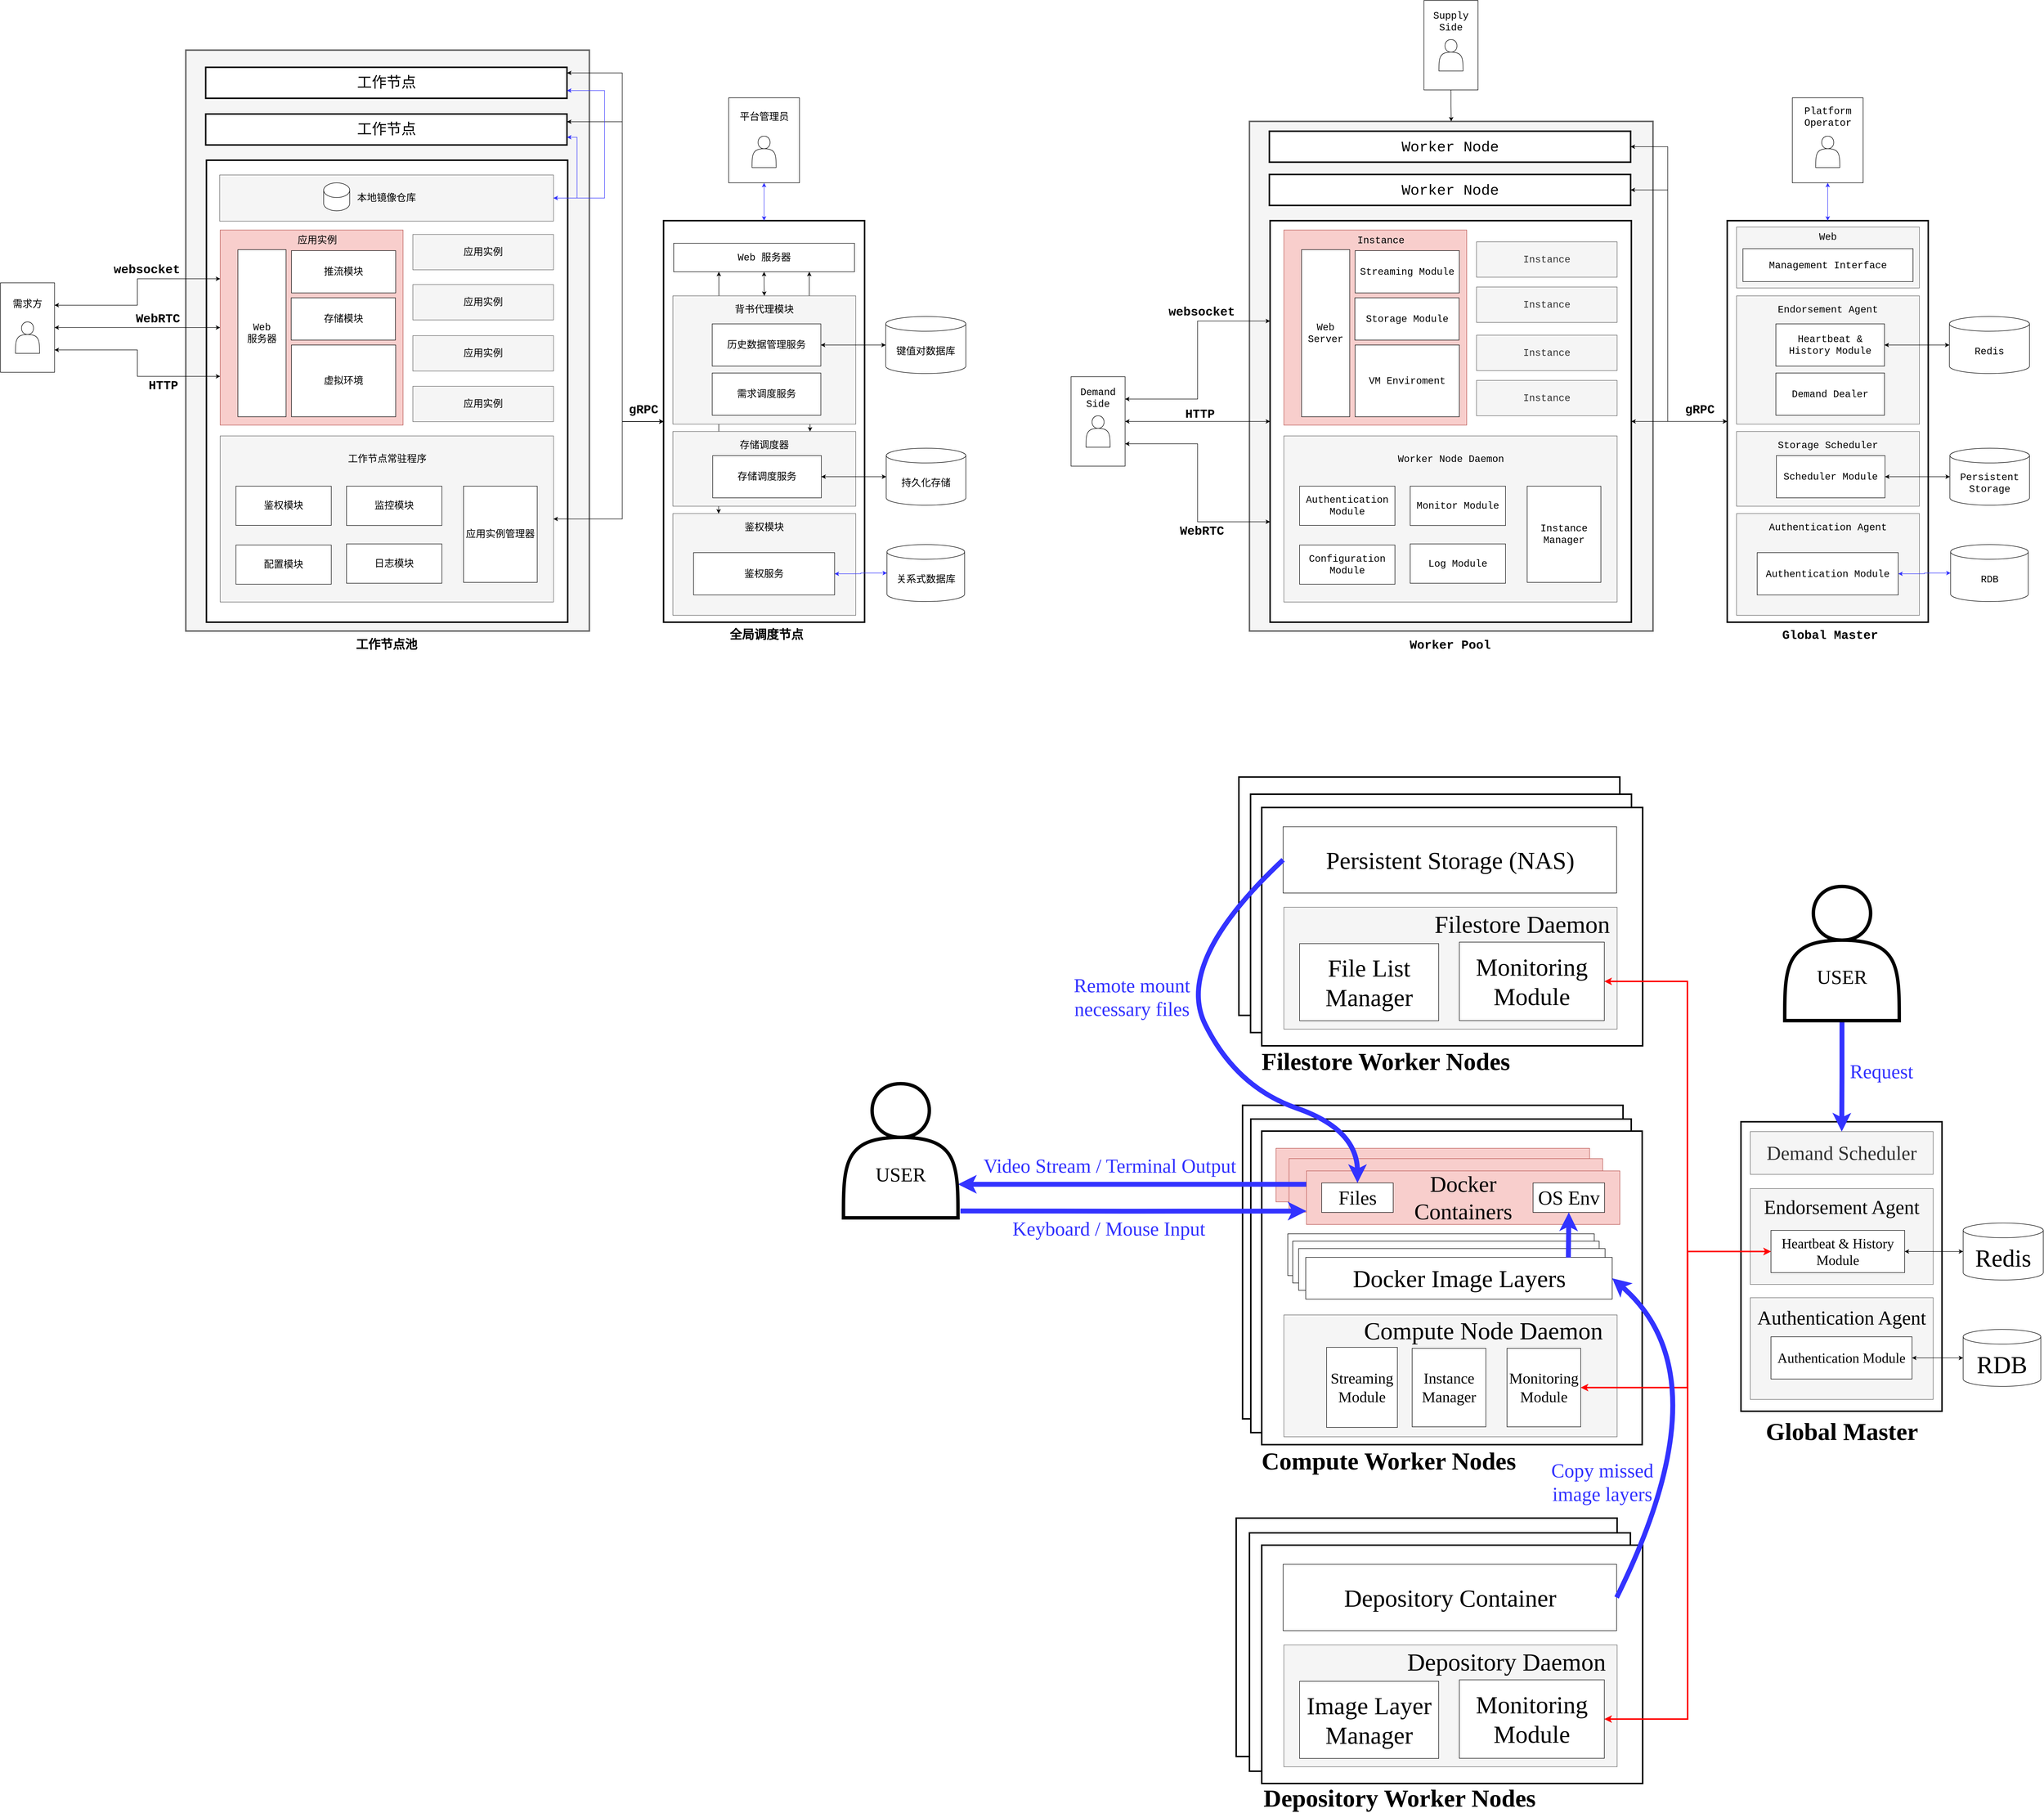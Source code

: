 <mxfile version="15.8.7" type="device"><diagram id="STa_1OBVkK1iO4QKjTPb" name="第 1 页"><mxGraphModel dx="6872" dy="3512" grid="0" gridSize="10" guides="1" tooltips="1" connect="1" arrows="1" fold="1" page="0" pageScale="1" pageWidth="827" pageHeight="1169" math="0" shadow="0"><root><mxCell id="0"/><mxCell id="1" parent="0"/><mxCell id="xHjXuZDOHzoPeY9r_pMY-55" value="" style="rounded=0;whiteSpace=wrap;html=1;strokeWidth=3;" vertex="1" parent="1"><mxGeometry x="-226" y="2600" width="775" height="485" as="geometry"/></mxCell><mxCell id="xHjXuZDOHzoPeY9r_pMY-54" value="" style="rounded=0;whiteSpace=wrap;html=1;strokeWidth=3;" vertex="1" parent="1"><mxGeometry x="-199" y="2630" width="775" height="485" as="geometry"/></mxCell><mxCell id="xHjXuZDOHzoPeY9r_pMY-53" value="" style="rounded=0;whiteSpace=wrap;html=1;strokeWidth=3;" vertex="1" parent="1"><mxGeometry x="-220.5" y="1092" width="775" height="485" as="geometry"/></mxCell><mxCell id="xHjXuZDOHzoPeY9r_pMY-52" value="" style="rounded=0;whiteSpace=wrap;html=1;strokeWidth=3;" vertex="1" parent="1"><mxGeometry x="-196.75" y="1127" width="775" height="485" as="geometry"/></mxCell><mxCell id="xHjXuZDOHzoPeY9r_pMY-51" value="" style="rounded=0;whiteSpace=wrap;html=1;strokeWidth=3;" vertex="1" parent="1"><mxGeometry x="-213" y="1760" width="774" height="638" as="geometry"/></mxCell><mxCell id="xHjXuZDOHzoPeY9r_pMY-50" value="" style="rounded=0;whiteSpace=wrap;html=1;strokeWidth=3;" vertex="1" parent="1"><mxGeometry x="-196.25" y="1788" width="774" height="638" as="geometry"/></mxCell><mxCell id="xHjXuZDOHzoPeY9r_pMY-14" value="" style="rounded=0;whiteSpace=wrap;html=1;strokeWidth=3;" vertex="1" parent="1"><mxGeometry x="801" y="1793.5" width="409" height="589" as="geometry"/></mxCell><mxCell id="C3e8_S7knajv_idziumj-4" value="" style="rounded=0;whiteSpace=wrap;html=1;strokeWidth=3;" parent="1" vertex="1"><mxGeometry x="-1391" y="-40" width="409" height="817" as="geometry"/></mxCell><mxCell id="C3e8_S7knajv_idziumj-66" style="edgeStyle=orthogonalEdgeStyle;rounded=0;orthogonalLoop=1;jettySize=auto;html=1;entryX=0.25;entryY=0;entryDx=0;entryDy=0;startArrow=classic;startFill=1;exitX=0.25;exitY=1;exitDx=0;exitDy=0;" parent="1" source="C3e8_S7knajv_idziumj-62" target="C3e8_S7knajv_idziumj-30" edge="1"><mxGeometry relative="1" as="geometry"/></mxCell><mxCell id="C3e8_S7knajv_idziumj-65" style="edgeStyle=orthogonalEdgeStyle;rounded=0;orthogonalLoop=1;jettySize=auto;html=1;entryX=0.75;entryY=0;entryDx=0;entryDy=0;startArrow=classic;startFill=1;exitX=0.75;exitY=1;exitDx=0;exitDy=0;" parent="1" source="C3e8_S7knajv_idziumj-62" target="C3e8_S7knajv_idziumj-22" edge="1"><mxGeometry relative="1" as="geometry"/></mxCell><mxCell id="cxx79adE3NgKQ_IM0aCG-1" value="" style="rounded=0;whiteSpace=wrap;html=1;strokeWidth=3;fillColor=#f5f5f5;fontColor=#333333;strokeColor=#666666;" parent="1" vertex="1"><mxGeometry x="-199" y="-242" width="821" height="1037" as="geometry"/></mxCell><mxCell id="VBAy45ec0tD8rP8XfjGV-51" value="" style="rounded=0;whiteSpace=wrap;html=1;strokeWidth=3;" parent="1" vertex="1"><mxGeometry x="-157" y="-40" width="735" height="817" as="geometry"/></mxCell><mxCell id="zJKoH3lAf2TidxU_8H7B-3" value="" style="rounded=0;whiteSpace=wrap;html=1;fillColor=#f5f5f5;fontColor=#333333;strokeColor=#666666;" parent="1" vertex="1"><mxGeometry x="-129" y="398" width="678" height="338" as="geometry"/></mxCell><mxCell id="VBAy45ec0tD8rP8XfjGV-52" value="" style="rounded=0;whiteSpace=wrap;html=1;strokeWidth=3;" parent="1" vertex="1"><mxGeometry x="773" y="-40" width="409" height="817" as="geometry"/></mxCell><mxCell id="VBAy45ec0tD8rP8XfjGV-62" style="edgeStyle=orthogonalEdgeStyle;rounded=0;orthogonalLoop=1;jettySize=auto;html=1;fontFamily=Courier New;fontSize=20;startArrow=classic;startFill=1;strokeColor=#000000;" parent="1" source="VBAy45ec0tD8rP8XfjGV-51" target="VBAy45ec0tD8rP8XfjGV-52" edge="1"><mxGeometry relative="1" as="geometry"/></mxCell><mxCell id="VBAy45ec0tD8rP8XfjGV-27" value="" style="rounded=0;whiteSpace=wrap;html=1;fillColor=#f5f5f5;fontColor=#333333;strokeColor=#666666;" parent="1" vertex="1"><mxGeometry x="792" y="113" width="372" height="261" as="geometry"/></mxCell><mxCell id="VBAy45ec0tD8rP8XfjGV-2" value="" style="rounded=0;whiteSpace=wrap;html=1;fillColor=#f8cecc;strokeColor=#b85450;" parent="1" vertex="1"><mxGeometry x="-129" y="-21" width="372" height="397" as="geometry"/></mxCell><mxCell id="VBAy45ec0tD8rP8XfjGV-1" value="&lt;font face=&quot;Courier New&quot; style=&quot;font-size: 20px&quot;&gt;Web Server&lt;/font&gt;" style="rounded=0;whiteSpace=wrap;html=1;" parent="1" vertex="1"><mxGeometry x="-93" y="19" width="98" height="340" as="geometry"/></mxCell><mxCell id="VBAy45ec0tD8rP8XfjGV-3" value="Authentication Module" style="rounded=0;whiteSpace=wrap;html=1;fontSize=20;fontFamily=Courier New;" parent="1" vertex="1"><mxGeometry x="-97" y="500.25" width="194" height="79.75" as="geometry"/></mxCell><mxCell id="VBAy45ec0tD8rP8XfjGV-4" value="Instance" style="text;html=1;strokeColor=none;fillColor=none;align=center;verticalAlign=middle;whiteSpace=wrap;rounded=0;fontFamily=Courier New;fontSize=20;" parent="1" vertex="1"><mxGeometry x="15.5" y="-15" width="105" height="30" as="geometry"/></mxCell><mxCell id="VBAy45ec0tD8rP8XfjGV-8" value="Streaming Module" style="rounded=0;whiteSpace=wrap;html=1;fontSize=20;fontFamily=Courier New;" parent="1" vertex="1"><mxGeometry x="16" y="21" width="212" height="86" as="geometry"/></mxCell><mxCell id="VBAy45ec0tD8rP8XfjGV-15" style="edgeStyle=orthogonalEdgeStyle;rounded=0;orthogonalLoop=1;jettySize=auto;html=1;fontFamily=Courier New;fontSize=15;entryX=0;entryY=0.25;entryDx=0;entryDy=0;exitX=1;exitY=0.25;exitDx=0;exitDy=0;startArrow=classic;startFill=1;" parent="1" source="VBAy45ec0tD8rP8XfjGV-14" target="VBAy45ec0tD8rP8XfjGV-51" edge="1"><mxGeometry relative="1" as="geometry"><mxPoint x="-275" y="164.25" as="targetPoint"/></mxGeometry></mxCell><mxCell id="VBAy45ec0tD8rP8XfjGV-67" style="edgeStyle=orthogonalEdgeStyle;rounded=0;orthogonalLoop=1;jettySize=auto;html=1;fontFamily=Courier New;fontSize=25;startArrow=classic;startFill=1;strokeColor=#000000;entryX=0;entryY=0.5;entryDx=0;entryDy=0;" parent="1" source="VBAy45ec0tD8rP8XfjGV-14" target="VBAy45ec0tD8rP8XfjGV-51" edge="1"><mxGeometry relative="1" as="geometry"><mxPoint x="-275" y="368.5" as="targetPoint"/></mxGeometry></mxCell><mxCell id="VBAy45ec0tD8rP8XfjGV-68" style="edgeStyle=orthogonalEdgeStyle;rounded=0;orthogonalLoop=1;jettySize=auto;html=1;entryX=0;entryY=0.75;entryDx=0;entryDy=0;fontFamily=Courier New;fontSize=25;startArrow=classic;startFill=1;strokeColor=#000000;exitX=1;exitY=0.75;exitDx=0;exitDy=0;" parent="1" source="VBAy45ec0tD8rP8XfjGV-14" target="VBAy45ec0tD8rP8XfjGV-51" edge="1"><mxGeometry relative="1" as="geometry"><mxPoint x="-275" y="572.75" as="targetPoint"/></mxGeometry></mxCell><mxCell id="VBAy45ec0tD8rP8XfjGV-14" value="&lt;font face=&quot;Courier New&quot; style=&quot;font-size: 20px&quot;&gt;Demand Side&lt;br&gt;&lt;br&gt;&lt;br&gt;&lt;br&gt;&lt;br&gt;&lt;/font&gt;" style="rounded=0;whiteSpace=wrap;html=1;" parent="1" vertex="1"><mxGeometry x="-562" y="277.5" width="110" height="182" as="geometry"/></mxCell><mxCell id="VBAy45ec0tD8rP8XfjGV-26" value="Storage Module" style="rounded=0;whiteSpace=wrap;html=1;fontSize=20;fontFamily=Courier New;" parent="1" vertex="1"><mxGeometry x="15.5" y="117" width="212" height="86" as="geometry"/></mxCell><mxCell id="VBAy45ec0tD8rP8XfjGV-28" value="Endorsement Agent" style="text;html=1;strokeColor=none;fillColor=none;align=center;verticalAlign=middle;whiteSpace=wrap;rounded=0;fontFamily=Courier New;fontSize=20;" parent="1" vertex="1"><mxGeometry x="862" y="126" width="232" height="30" as="geometry"/></mxCell><mxCell id="VBAy45ec0tD8rP8XfjGV-37" style="edgeStyle=orthogonalEdgeStyle;rounded=0;orthogonalLoop=1;jettySize=auto;html=1;fontFamily=Courier New;fontSize=20;startArrow=classic;startFill=1;exitX=1;exitY=0.5;exitDx=0;exitDy=0;" parent="1" source="VBAy45ec0tD8rP8XfjGV-32" target="VBAy45ec0tD8rP8XfjGV-36" edge="1"><mxGeometry relative="1" as="geometry"/></mxCell><mxCell id="VBAy45ec0tD8rP8XfjGV-31" value="Demand Dealer" style="rounded=0;whiteSpace=wrap;html=1;fontSize=20;fontFamily=Courier New;" parent="1" vertex="1"><mxGeometry x="872" y="270" width="221" height="86" as="geometry"/></mxCell><mxCell id="VBAy45ec0tD8rP8XfjGV-32" value="Heartbeat &amp;amp; History Module" style="rounded=0;whiteSpace=wrap;html=1;fontSize=20;fontFamily=Courier New;" parent="1" vertex="1"><mxGeometry x="872" y="170" width="221" height="86" as="geometry"/></mxCell><mxCell id="VBAy45ec0tD8rP8XfjGV-36" value="Redis" style="shape=cylinder3;whiteSpace=wrap;html=1;boundedLbl=1;backgroundOutline=1;size=15;fontFamily=Courier New;fontSize=20;" parent="1" vertex="1"><mxGeometry x="1225" y="155" width="163" height="116" as="geometry"/></mxCell><mxCell id="VBAy45ec0tD8rP8XfjGV-38" value="" style="rounded=0;whiteSpace=wrap;html=1;fillColor=#f5f5f5;fontColor=#333333;strokeColor=#666666;" parent="1" vertex="1"><mxGeometry x="792" y="389" width="372" height="152" as="geometry"/></mxCell><mxCell id="VBAy45ec0tD8rP8XfjGV-39" value="Storage Scheduler" style="text;html=1;strokeColor=none;fillColor=none;align=center;verticalAlign=middle;whiteSpace=wrap;rounded=0;fontFamily=Courier New;fontSize=20;" parent="1" vertex="1"><mxGeometry x="862" y="402" width="232" height="30" as="geometry"/></mxCell><mxCell id="VBAy45ec0tD8rP8XfjGV-41" style="edgeStyle=orthogonalEdgeStyle;rounded=0;orthogonalLoop=1;jettySize=auto;html=1;fontFamily=Courier New;fontSize=20;startArrow=classic;startFill=1;" parent="1" source="VBAy45ec0tD8rP8XfjGV-42" target="VBAy45ec0tD8rP8XfjGV-44" edge="1"><mxGeometry relative="1" as="geometry"/></mxCell><mxCell id="VBAy45ec0tD8rP8XfjGV-42" value="Scheduler Module" style="rounded=0;whiteSpace=wrap;html=1;fontSize=20;fontFamily=Courier New;" parent="1" vertex="1"><mxGeometry x="873" y="438" width="221" height="86" as="geometry"/></mxCell><mxCell id="VBAy45ec0tD8rP8XfjGV-44" value="Persistent Storage" style="shape=cylinder3;whiteSpace=wrap;html=1;boundedLbl=1;backgroundOutline=1;size=15;fontFamily=Courier New;fontSize=20;" parent="1" vertex="1"><mxGeometry x="1226" y="423" width="162" height="116" as="geometry"/></mxCell><mxCell id="VBAy45ec0tD8rP8XfjGV-49" value="VM Enviroment" style="rounded=0;whiteSpace=wrap;html=1;fontSize=20;fontFamily=Courier New;" parent="1" vertex="1"><mxGeometry x="16" y="213" width="212" height="146" as="geometry"/></mxCell><mxCell id="VBAy45ec0tD8rP8XfjGV-53" style="edgeStyle=orthogonalEdgeStyle;rounded=0;orthogonalLoop=1;jettySize=auto;html=1;entryX=0.5;entryY=0;entryDx=0;entryDy=0;fontFamily=Courier New;fontSize=20;startArrow=classic;startFill=1;strokeColor=#3333FF;" parent="1" source="VBAy45ec0tD8rP8XfjGV-50" target="VBAy45ec0tD8rP8XfjGV-52" edge="1"><mxGeometry relative="1" as="geometry"/></mxCell><mxCell id="VBAy45ec0tD8rP8XfjGV-50" value="&lt;font face=&quot;Courier New&quot;&gt;&lt;span style=&quot;font-size: 20px&quot;&gt;Platform Operator&lt;br&gt;&lt;br&gt;&lt;br&gt;&lt;br&gt;&lt;br&gt;&lt;/span&gt;&lt;/font&gt;" style="rounded=0;whiteSpace=wrap;html=1;" parent="1" vertex="1"><mxGeometry x="905.5" y="-290" width="144" height="173" as="geometry"/></mxCell><mxCell id="VBAy45ec0tD8rP8XfjGV-54" value="" style="rounded=0;whiteSpace=wrap;html=1;fillColor=#f5f5f5;fontColor=#333333;strokeColor=#666666;" parent="1" vertex="1"><mxGeometry x="792" y="556" width="372" height="207" as="geometry"/></mxCell><mxCell id="VBAy45ec0tD8rP8XfjGV-55" value="Authentication Agent" style="text;html=1;strokeColor=none;fillColor=none;align=center;verticalAlign=middle;whiteSpace=wrap;rounded=0;fontFamily=Courier New;fontSize=20;" parent="1" vertex="1"><mxGeometry x="845" y="569" width="266" height="30" as="geometry"/></mxCell><mxCell id="VBAy45ec0tD8rP8XfjGV-56" value="RDB" style="shape=cylinder3;whiteSpace=wrap;html=1;boundedLbl=1;backgroundOutline=1;size=15;fontFamily=Courier New;fontSize=20;" parent="1" vertex="1"><mxGeometry x="1227.5" y="619" width="158" height="116" as="geometry"/></mxCell><mxCell id="VBAy45ec0tD8rP8XfjGV-59" style="edgeStyle=orthogonalEdgeStyle;rounded=0;orthogonalLoop=1;jettySize=auto;html=1;fontFamily=Courier New;fontSize=20;startArrow=classic;startFill=1;strokeColor=#3333FF;" parent="1" source="VBAy45ec0tD8rP8XfjGV-58" target="VBAy45ec0tD8rP8XfjGV-56" edge="1"><mxGeometry relative="1" as="geometry"/></mxCell><mxCell id="VBAy45ec0tD8rP8XfjGV-58" value="Authentication&amp;nbsp;Module" style="rounded=0;whiteSpace=wrap;html=1;fontSize=20;fontFamily=Courier New;" parent="1" vertex="1"><mxGeometry x="834" y="635.5" width="287" height="86" as="geometry"/></mxCell><mxCell id="VBAy45ec0tD8rP8XfjGV-63" value="&lt;b&gt;&lt;font style=&quot;font-size: 25px&quot;&gt;gRPC&lt;/font&gt;&lt;/b&gt;" style="text;html=1;strokeColor=none;fillColor=none;align=center;verticalAlign=middle;whiteSpace=wrap;rounded=0;fontFamily=Courier New;fontSize=20;" parent="1" vertex="1"><mxGeometry x="690" y="330" width="55" height="30" as="geometry"/></mxCell><mxCell id="VBAy45ec0tD8rP8XfjGV-64" value="&lt;b&gt;&lt;font style=&quot;font-size: 25px&quot;&gt;HTTP&lt;/font&gt;&lt;/b&gt;" style="text;html=1;strokeColor=none;fillColor=none;align=center;verticalAlign=middle;whiteSpace=wrap;rounded=0;fontFamily=Courier New;fontSize=20;" parent="1" vertex="1"><mxGeometry x="-326.75" y="339" width="55" height="30" as="geometry"/></mxCell><mxCell id="VBAy45ec0tD8rP8XfjGV-69" value="&lt;span style=&quot;font-size: 25px&quot;&gt;&lt;b&gt;websocket&lt;/b&gt;&lt;/span&gt;" style="text;html=1;strokeColor=none;fillColor=none;align=center;verticalAlign=middle;whiteSpace=wrap;rounded=0;fontFamily=Courier New;fontSize=20;" parent="1" vertex="1"><mxGeometry x="-374.75" y="131" width="158" height="30" as="geometry"/></mxCell><mxCell id="VBAy45ec0tD8rP8XfjGV-70" value="&lt;b&gt;&lt;font style=&quot;font-size: 25px&quot;&gt;WebRTC&lt;/font&gt;&lt;/b&gt;" style="text;html=1;strokeColor=none;fillColor=none;align=center;verticalAlign=middle;whiteSpace=wrap;rounded=0;fontFamily=Courier New;fontSize=20;" parent="1" vertex="1"><mxGeometry x="-341" y="577" width="90.5" height="30" as="geometry"/></mxCell><mxCell id="VBAy45ec0tD8rP8XfjGV-71" value="&lt;b&gt;&lt;font style=&quot;font-size: 25px&quot;&gt;Worker Pool&lt;/font&gt;&lt;/b&gt;" style="text;html=1;strokeColor=none;fillColor=none;align=center;verticalAlign=middle;whiteSpace=wrap;rounded=0;fontFamily=Courier New;fontSize=20;" parent="1" vertex="1"><mxGeometry x="85.75" y="809" width="246.5" height="30" as="geometry"/></mxCell><mxCell id="VBAy45ec0tD8rP8XfjGV-72" value="&lt;b&gt;&lt;font style=&quot;font-size: 25px&quot;&gt;Global Master&lt;/font&gt;&lt;/b&gt;" style="text;html=1;strokeColor=none;fillColor=none;align=center;verticalAlign=middle;whiteSpace=wrap;rounded=0;fontFamily=Courier New;fontSize=20;" parent="1" vertex="1"><mxGeometry x="834" y="789" width="297" height="30" as="geometry"/></mxCell><mxCell id="wNVnw0IwyN-OmfaaxIC0-1" value="" style="shape=actor;whiteSpace=wrap;html=1;" parent="1" vertex="1"><mxGeometry x="-531.5" y="357" width="49" height="64" as="geometry"/></mxCell><mxCell id="wNVnw0IwyN-OmfaaxIC0-2" value="" style="shape=actor;whiteSpace=wrap;html=1;" parent="1" vertex="1"><mxGeometry x="953" y="-212" width="49" height="64" as="geometry"/></mxCell><mxCell id="4lXJk_FmMBGKa-IYqEtt-1" value="" style="rounded=0;whiteSpace=wrap;html=1;fillColor=#f5f5f5;fontColor=#333333;strokeColor=#666666;" parent="1" vertex="1"><mxGeometry x="792" y="-27" width="372" height="124" as="geometry"/></mxCell><mxCell id="4lXJk_FmMBGKa-IYqEtt-2" value="Web" style="text;html=1;strokeColor=none;fillColor=none;align=center;verticalAlign=middle;whiteSpace=wrap;rounded=0;fontFamily=Courier New;fontSize=20;" parent="1" vertex="1"><mxGeometry x="862" y="-22" width="232" height="30" as="geometry"/></mxCell><mxCell id="4lXJk_FmMBGKa-IYqEtt-4" value="&lt;font face=&quot;Courier New&quot; style=&quot;font-size: 20px&quot;&gt;Management Interface&lt;/font&gt;" style="rounded=0;whiteSpace=wrap;html=1;" parent="1" vertex="1"><mxGeometry x="805" y="17" width="346" height="67" as="geometry"/></mxCell><mxCell id="zJKoH3lAf2TidxU_8H7B-2" value="&lt;font style=&quot;font-size: 20px&quot; face=&quot;Courier New&quot;&gt;Instance&lt;/font&gt;" style="rounded=0;whiteSpace=wrap;html=1;fillColor=#f5f5f5;fontColor=#333333;strokeColor=#666666;" parent="1" vertex="1"><mxGeometry x="263" y="3" width="286" height="72" as="geometry"/></mxCell><mxCell id="zJKoH3lAf2TidxU_8H7B-4" value="Worker Node Daemon" style="text;html=1;strokeColor=none;fillColor=none;align=center;verticalAlign=middle;whiteSpace=wrap;rounded=0;fontFamily=Courier New;fontSize=20;" parent="1" vertex="1"><mxGeometry x="81.5" y="429.5" width="258" height="30" as="geometry"/></mxCell><mxCell id="zJKoH3lAf2TidxU_8H7B-6" value="&lt;font style=&quot;font-size: 20px&quot; face=&quot;Courier New&quot;&gt;Instance&lt;/font&gt;" style="rounded=0;whiteSpace=wrap;html=1;fillColor=#f5f5f5;fontColor=#333333;strokeColor=#666666;" parent="1" vertex="1"><mxGeometry x="263" y="95" width="286" height="72" as="geometry"/></mxCell><mxCell id="zJKoH3lAf2TidxU_8H7B-7" value="&lt;font style=&quot;font-size: 20px&quot; face=&quot;Courier New&quot;&gt;Instance&lt;/font&gt;" style="rounded=0;whiteSpace=wrap;html=1;fillColor=#f5f5f5;fontColor=#333333;strokeColor=#666666;" parent="1" vertex="1"><mxGeometry x="263" y="285" width="286" height="72" as="geometry"/></mxCell><mxCell id="zJKoH3lAf2TidxU_8H7B-8" value="&lt;font style=&quot;font-size: 20px&quot; face=&quot;Courier New&quot;&gt;Instance&lt;/font&gt;" style="rounded=0;whiteSpace=wrap;html=1;fillColor=#f5f5f5;fontColor=#333333;strokeColor=#666666;" parent="1" vertex="1"><mxGeometry x="263" y="193" width="286" height="72" as="geometry"/></mxCell><mxCell id="zJKoH3lAf2TidxU_8H7B-12" style="edgeStyle=orthogonalEdgeStyle;rounded=0;orthogonalLoop=1;jettySize=auto;html=1;entryX=0;entryY=0.5;entryDx=0;entryDy=0;fontFamily=Courier New;fontSize=30;startArrow=classic;startFill=1;" parent="1" source="zJKoH3lAf2TidxU_8H7B-10" target="VBAy45ec0tD8rP8XfjGV-52" edge="1"><mxGeometry relative="1" as="geometry"><Array as="points"><mxPoint x="652" y="-102"/><mxPoint x="652" y="369"/></Array></mxGeometry></mxCell><mxCell id="zJKoH3lAf2TidxU_8H7B-10" value="&lt;font style=&quot;font-size: 30px&quot; face=&quot;Courier New&quot;&gt;Worker Node&lt;/font&gt;" style="rounded=0;whiteSpace=wrap;html=1;strokeWidth=3;" parent="1" vertex="1"><mxGeometry x="-158.5" y="-134" width="735" height="63" as="geometry"/></mxCell><mxCell id="zJKoH3lAf2TidxU_8H7B-13" style="edgeStyle=orthogonalEdgeStyle;rounded=0;orthogonalLoop=1;jettySize=auto;html=1;entryX=0;entryY=0.5;entryDx=0;entryDy=0;fontFamily=Courier New;fontSize=30;startArrow=classic;startFill=1;" parent="1" source="zJKoH3lAf2TidxU_8H7B-11" target="VBAy45ec0tD8rP8XfjGV-52" edge="1"><mxGeometry relative="1" as="geometry"><Array as="points"><mxPoint x="652" y="-190"/><mxPoint x="652" y="369"/></Array></mxGeometry></mxCell><mxCell id="zJKoH3lAf2TidxU_8H7B-11" value="&lt;font style=&quot;font-size: 30px&quot; face=&quot;Courier New&quot;&gt;Worker Node&lt;/font&gt;" style="rounded=0;whiteSpace=wrap;html=1;strokeWidth=3;" parent="1" vertex="1"><mxGeometry x="-158.5" y="-222" width="735" height="63" as="geometry"/></mxCell><mxCell id="cxx79adE3NgKQ_IM0aCG-5" style="edgeStyle=orthogonalEdgeStyle;rounded=0;orthogonalLoop=1;jettySize=auto;html=1;entryX=0.5;entryY=0;entryDx=0;entryDy=0;" parent="1" source="cxx79adE3NgKQ_IM0aCG-2" target="cxx79adE3NgKQ_IM0aCG-1" edge="1"><mxGeometry relative="1" as="geometry"/></mxCell><mxCell id="cxx79adE3NgKQ_IM0aCG-2" value="&lt;font face=&quot;Courier New&quot; style=&quot;font-size: 20px&quot;&gt;Supply Side&lt;br&gt;&lt;br&gt;&lt;br&gt;&lt;br&gt;&lt;br&gt;&lt;/font&gt;" style="rounded=0;whiteSpace=wrap;html=1;" parent="1" vertex="1"><mxGeometry x="156" y="-488" width="110" height="182" as="geometry"/></mxCell><mxCell id="cxx79adE3NgKQ_IM0aCG-3" value="" style="shape=actor;whiteSpace=wrap;html=1;" parent="1" vertex="1"><mxGeometry x="186.5" y="-408.5" width="49" height="64" as="geometry"/></mxCell><mxCell id="cxx79adE3NgKQ_IM0aCG-6" value="Monitor Module" style="rounded=0;whiteSpace=wrap;html=1;fontSize=20;fontFamily=Courier New;" parent="1" vertex="1"><mxGeometry x="128" y="500.25" width="194" height="80" as="geometry"/></mxCell><mxCell id="cxx79adE3NgKQ_IM0aCG-7" value="Log Module" style="rounded=0;whiteSpace=wrap;html=1;fontSize=20;fontFamily=Courier New;" parent="1" vertex="1"><mxGeometry x="128" y="617.75" width="194" height="80" as="geometry"/></mxCell><mxCell id="cxx79adE3NgKQ_IM0aCG-8" value="Configuration Module" style="rounded=0;whiteSpace=wrap;html=1;fontSize=20;fontFamily=Courier New;" parent="1" vertex="1"><mxGeometry x="-97" y="620" width="194" height="79.75" as="geometry"/></mxCell><mxCell id="cxx79adE3NgKQ_IM0aCG-9" value="Instance Manager" style="rounded=0;whiteSpace=wrap;html=1;fontSize=20;fontFamily=Courier New;" parent="1" vertex="1"><mxGeometry x="366" y="500.25" width="150" height="195.75" as="geometry"/></mxCell><mxCell id="C3e8_S7knajv_idziumj-1" value="" style="rounded=0;whiteSpace=wrap;html=1;strokeWidth=3;fillColor=#f5f5f5;fontColor=#333333;strokeColor=#666666;" parent="1" vertex="1"><mxGeometry x="-2363" y="-387" width="821" height="1182" as="geometry"/></mxCell><mxCell id="C3e8_S7knajv_idziumj-2" value="" style="rounded=0;whiteSpace=wrap;html=1;strokeWidth=3;" parent="1" vertex="1"><mxGeometry x="-2321" y="-163" width="735" height="940" as="geometry"/></mxCell><mxCell id="C3e8_S7knajv_idziumj-3" value="" style="rounded=0;whiteSpace=wrap;html=1;fillColor=#f5f5f5;fontColor=#333333;strokeColor=#666666;" parent="1" vertex="1"><mxGeometry x="-2293" y="398" width="678" height="338" as="geometry"/></mxCell><mxCell id="C3e8_S7knajv_idziumj-5" style="edgeStyle=orthogonalEdgeStyle;rounded=0;orthogonalLoop=1;jettySize=auto;html=1;fontFamily=Courier New;fontSize=20;startArrow=classic;startFill=1;strokeColor=#000000;exitX=1;exitY=0.5;exitDx=0;exitDy=0;" parent="1" source="C3e8_S7knajv_idziumj-3" target="C3e8_S7knajv_idziumj-4" edge="1"><mxGeometry relative="1" as="geometry"><Array as="points"><mxPoint x="-1475" y="567"/><mxPoint x="-1475" y="369"/></Array></mxGeometry></mxCell><mxCell id="C3e8_S7knajv_idziumj-6" value="" style="rounded=0;whiteSpace=wrap;html=1;fillColor=#f5f5f5;fontColor=#333333;strokeColor=#666666;" parent="1" vertex="1"><mxGeometry x="-1372" y="113" width="372" height="261" as="geometry"/></mxCell><mxCell id="C3e8_S7knajv_idziumj-7" value="" style="rounded=0;whiteSpace=wrap;html=1;fillColor=#f8cecc;strokeColor=#b85450;" parent="1" vertex="1"><mxGeometry x="-2293" y="-21" width="372" height="397" as="geometry"/></mxCell><mxCell id="C3e8_S7knajv_idziumj-8" value="&lt;font face=&quot;Courier New&quot; style=&quot;font-size: 20px&quot;&gt;Web &lt;br&gt;服务器&lt;/font&gt;" style="rounded=0;whiteSpace=wrap;html=1;align=center;" parent="1" vertex="1"><mxGeometry x="-2257" y="19" width="98" height="340" as="geometry"/></mxCell><mxCell id="C3e8_S7knajv_idziumj-9" value="鉴权模块" style="rounded=0;whiteSpace=wrap;html=1;fontSize=20;fontFamily=Courier New;" parent="1" vertex="1"><mxGeometry x="-2261" y="500.25" width="194" height="79.75" as="geometry"/></mxCell><mxCell id="C3e8_S7knajv_idziumj-10" value="应用实例" style="text;html=1;strokeColor=none;fillColor=none;align=center;verticalAlign=middle;whiteSpace=wrap;rounded=0;fontFamily=Courier New;fontSize=20;" parent="1" vertex="1"><mxGeometry x="-2148.5" y="-15" width="105" height="30" as="geometry"/></mxCell><mxCell id="C3e8_S7knajv_idziumj-11" value="推流模块" style="rounded=0;whiteSpace=wrap;html=1;fontSize=20;fontFamily=Courier New;" parent="1" vertex="1"><mxGeometry x="-2148" y="21" width="212" height="86" as="geometry"/></mxCell><mxCell id="C3e8_S7knajv_idziumj-12" style="edgeStyle=orthogonalEdgeStyle;rounded=0;orthogonalLoop=1;jettySize=auto;html=1;fontFamily=Courier New;fontSize=15;entryX=0;entryY=0.25;entryDx=0;entryDy=0;exitX=1;exitY=0.25;exitDx=0;exitDy=0;startArrow=classic;startFill=1;" parent="1" source="C3e8_S7knajv_idziumj-15" target="C3e8_S7knajv_idziumj-7" edge="1"><mxGeometry relative="1" as="geometry"><mxPoint x="-2439" y="164.25" as="targetPoint"/></mxGeometry></mxCell><mxCell id="C3e8_S7knajv_idziumj-13" style="edgeStyle=orthogonalEdgeStyle;rounded=0;orthogonalLoop=1;jettySize=auto;html=1;fontFamily=Courier New;fontSize=25;startArrow=classic;startFill=1;strokeColor=#000000;" parent="1" source="C3e8_S7knajv_idziumj-15" target="C3e8_S7knajv_idziumj-7" edge="1"><mxGeometry relative="1" as="geometry"><mxPoint x="-2439" y="368.5" as="targetPoint"/></mxGeometry></mxCell><mxCell id="C3e8_S7knajv_idziumj-14" style="edgeStyle=orthogonalEdgeStyle;rounded=0;orthogonalLoop=1;jettySize=auto;html=1;entryX=0;entryY=0.75;entryDx=0;entryDy=0;fontFamily=Courier New;fontSize=25;startArrow=classic;startFill=1;strokeColor=#000000;exitX=1;exitY=0.75;exitDx=0;exitDy=0;" parent="1" source="C3e8_S7knajv_idziumj-15" target="C3e8_S7knajv_idziumj-7" edge="1"><mxGeometry relative="1" as="geometry"><mxPoint x="-2439" y="572.75" as="targetPoint"/></mxGeometry></mxCell><mxCell id="C3e8_S7knajv_idziumj-15" value="&lt;font face=&quot;Courier New&quot; style=&quot;font-size: 20px&quot;&gt;需求方&lt;br&gt;&lt;br&gt;&lt;br&gt;&lt;br&gt;&lt;br&gt;&lt;/font&gt;" style="rounded=0;whiteSpace=wrap;html=1;" parent="1" vertex="1"><mxGeometry x="-2740" y="86.5" width="110" height="182" as="geometry"/></mxCell><mxCell id="C3e8_S7knajv_idziumj-16" value="存储模块" style="rounded=0;whiteSpace=wrap;html=1;fontSize=20;fontFamily=Courier New;" parent="1" vertex="1"><mxGeometry x="-2148.5" y="117" width="212" height="86" as="geometry"/></mxCell><mxCell id="C3e8_S7knajv_idziumj-17" value="背书代理模块" style="text;html=1;strokeColor=none;fillColor=none;align=center;verticalAlign=middle;whiteSpace=wrap;rounded=0;fontFamily=Courier New;fontSize=20;" parent="1" vertex="1"><mxGeometry x="-1302" y="126" width="232" height="30" as="geometry"/></mxCell><mxCell id="C3e8_S7knajv_idziumj-18" style="edgeStyle=orthogonalEdgeStyle;rounded=0;orthogonalLoop=1;jettySize=auto;html=1;fontFamily=Courier New;fontSize=20;startArrow=classic;startFill=1;exitX=1;exitY=0.5;exitDx=0;exitDy=0;" parent="1" source="C3e8_S7knajv_idziumj-20" target="C3e8_S7knajv_idziumj-21" edge="1"><mxGeometry relative="1" as="geometry"/></mxCell><mxCell id="C3e8_S7knajv_idziumj-19" value="需求调度服务" style="rounded=0;whiteSpace=wrap;html=1;fontSize=20;fontFamily=Courier New;" parent="1" vertex="1"><mxGeometry x="-1292" y="270" width="221" height="86" as="geometry"/></mxCell><mxCell id="C3e8_S7knajv_idziumj-20" value="历史数据管理服务" style="rounded=0;whiteSpace=wrap;html=1;fontSize=20;fontFamily=Courier New;" parent="1" vertex="1"><mxGeometry x="-1292" y="170" width="221" height="86" as="geometry"/></mxCell><mxCell id="C3e8_S7knajv_idziumj-21" value="键值对数据库" style="shape=cylinder3;whiteSpace=wrap;html=1;boundedLbl=1;backgroundOutline=1;size=15;fontFamily=Courier New;fontSize=20;" parent="1" vertex="1"><mxGeometry x="-939" y="155" width="163" height="116" as="geometry"/></mxCell><mxCell id="C3e8_S7knajv_idziumj-22" value="" style="rounded=0;whiteSpace=wrap;html=1;fillColor=#f5f5f5;fontColor=#333333;strokeColor=#666666;" parent="1" vertex="1"><mxGeometry x="-1372" y="389" width="372" height="152" as="geometry"/></mxCell><mxCell id="C3e8_S7knajv_idziumj-23" value="存储调度器" style="text;html=1;strokeColor=none;fillColor=none;align=center;verticalAlign=middle;whiteSpace=wrap;rounded=0;fontFamily=Courier New;fontSize=20;" parent="1" vertex="1"><mxGeometry x="-1302" y="402" width="232" height="30" as="geometry"/></mxCell><mxCell id="C3e8_S7knajv_idziumj-24" style="edgeStyle=orthogonalEdgeStyle;rounded=0;orthogonalLoop=1;jettySize=auto;html=1;fontFamily=Courier New;fontSize=20;startArrow=classic;startFill=1;" parent="1" source="C3e8_S7knajv_idziumj-25" target="C3e8_S7knajv_idziumj-26" edge="1"><mxGeometry relative="1" as="geometry"/></mxCell><mxCell id="C3e8_S7knajv_idziumj-25" value="存储调度服务" style="rounded=0;whiteSpace=wrap;html=1;fontSize=20;fontFamily=Courier New;" parent="1" vertex="1"><mxGeometry x="-1291" y="438" width="221" height="86" as="geometry"/></mxCell><mxCell id="C3e8_S7knajv_idziumj-26" value="持久化存储" style="shape=cylinder3;whiteSpace=wrap;html=1;boundedLbl=1;backgroundOutline=1;size=15;fontFamily=Courier New;fontSize=20;" parent="1" vertex="1"><mxGeometry x="-938" y="423" width="162" height="116" as="geometry"/></mxCell><mxCell id="C3e8_S7knajv_idziumj-27" value="虚拟环境" style="rounded=0;whiteSpace=wrap;html=1;fontSize=20;fontFamily=Courier New;" parent="1" vertex="1"><mxGeometry x="-2148" y="213" width="212" height="146" as="geometry"/></mxCell><mxCell id="C3e8_S7knajv_idziumj-28" style="edgeStyle=orthogonalEdgeStyle;rounded=0;orthogonalLoop=1;jettySize=auto;html=1;entryX=0.5;entryY=0;entryDx=0;entryDy=0;fontFamily=Courier New;fontSize=20;startArrow=classic;startFill=1;strokeColor=#3333FF;" parent="1" source="C3e8_S7knajv_idziumj-29" target="C3e8_S7knajv_idziumj-4" edge="1"><mxGeometry relative="1" as="geometry"/></mxCell><mxCell id="C3e8_S7knajv_idziumj-29" value="&lt;font face=&quot;Courier New&quot;&gt;&lt;span style=&quot;font-size: 20px&quot;&gt;平台管理员&lt;br&gt;&lt;br&gt;&lt;br&gt;&lt;br&gt;&lt;br&gt;&lt;/span&gt;&lt;/font&gt;" style="rounded=0;whiteSpace=wrap;html=1;" parent="1" vertex="1"><mxGeometry x="-1258.5" y="-290" width="144" height="173" as="geometry"/></mxCell><mxCell id="C3e8_S7knajv_idziumj-30" value="" style="rounded=0;whiteSpace=wrap;html=1;fillColor=#f5f5f5;fontColor=#333333;strokeColor=#666666;" parent="1" vertex="1"><mxGeometry x="-1372" y="556" width="372" height="207" as="geometry"/></mxCell><mxCell id="C3e8_S7knajv_idziumj-31" value="鉴权模块" style="text;html=1;strokeColor=none;fillColor=none;align=center;verticalAlign=middle;whiteSpace=wrap;rounded=0;fontFamily=Courier New;fontSize=20;" parent="1" vertex="1"><mxGeometry x="-1319" y="569" width="266" height="30" as="geometry"/></mxCell><mxCell id="C3e8_S7knajv_idziumj-32" value="关系式数据库" style="shape=cylinder3;whiteSpace=wrap;html=1;boundedLbl=1;backgroundOutline=1;size=15;fontFamily=Courier New;fontSize=20;" parent="1" vertex="1"><mxGeometry x="-936.5" y="619" width="158" height="116" as="geometry"/></mxCell><mxCell id="C3e8_S7knajv_idziumj-33" style="edgeStyle=orthogonalEdgeStyle;rounded=0;orthogonalLoop=1;jettySize=auto;html=1;fontFamily=Courier New;fontSize=20;startArrow=classic;startFill=1;strokeColor=#3333FF;" parent="1" source="C3e8_S7knajv_idziumj-34" target="C3e8_S7knajv_idziumj-32" edge="1"><mxGeometry relative="1" as="geometry"/></mxCell><mxCell id="C3e8_S7knajv_idziumj-34" value="鉴权服务" style="rounded=0;whiteSpace=wrap;html=1;fontSize=20;fontFamily=Courier New;" parent="1" vertex="1"><mxGeometry x="-1330" y="635.5" width="287" height="86" as="geometry"/></mxCell><mxCell id="C3e8_S7knajv_idziumj-35" value="&lt;b&gt;&lt;font style=&quot;font-size: 25px&quot;&gt;gRPC&lt;/font&gt;&lt;/b&gt;" style="text;html=1;strokeColor=none;fillColor=none;align=center;verticalAlign=middle;whiteSpace=wrap;rounded=0;fontFamily=Courier New;fontSize=20;" parent="1" vertex="1"><mxGeometry x="-1459" y="330" width="55" height="30" as="geometry"/></mxCell><mxCell id="C3e8_S7knajv_idziumj-36" value="&lt;b&gt;&lt;font style=&quot;font-size: 25px&quot;&gt;HTTP&lt;/font&gt;&lt;/b&gt;" style="text;html=1;strokeColor=none;fillColor=none;align=center;verticalAlign=middle;whiteSpace=wrap;rounded=0;fontFamily=Courier New;fontSize=20;" parent="1" vertex="1"><mxGeometry x="-2435.75" y="281" width="55" height="30" as="geometry"/></mxCell><mxCell id="C3e8_S7knajv_idziumj-37" value="&lt;span style=&quot;font-size: 25px&quot;&gt;&lt;b&gt;websocket&lt;/b&gt;&lt;/span&gt;" style="text;html=1;strokeColor=none;fillColor=none;align=center;verticalAlign=middle;whiteSpace=wrap;rounded=0;fontFamily=Courier New;fontSize=20;" parent="1" vertex="1"><mxGeometry x="-2521" y="45" width="158" height="30" as="geometry"/></mxCell><mxCell id="C3e8_S7knajv_idziumj-38" value="&lt;b&gt;&lt;font style=&quot;font-size: 25px&quot;&gt;WebRTC&lt;/font&gt;&lt;/b&gt;" style="text;html=1;strokeColor=none;fillColor=none;align=center;verticalAlign=middle;whiteSpace=wrap;rounded=0;fontFamily=Courier New;fontSize=20;" parent="1" vertex="1"><mxGeometry x="-2465" y="145" width="90.5" height="30" as="geometry"/></mxCell><mxCell id="C3e8_S7knajv_idziumj-39" value="&lt;span style=&quot;font-size: 25px&quot;&gt;&lt;b&gt;工作节点池&lt;/b&gt;&lt;/span&gt;" style="text;html=1;strokeColor=none;fillColor=none;align=center;verticalAlign=middle;whiteSpace=wrap;rounded=0;fontFamily=Courier New;fontSize=20;" parent="1" vertex="1"><mxGeometry x="-2078.25" y="809" width="246.5" height="30" as="geometry"/></mxCell><mxCell id="C3e8_S7knajv_idziumj-40" value="&lt;b&gt;&lt;font style=&quot;font-size: 25px&quot;&gt;全局调度节点&lt;/font&gt;&lt;/b&gt;" style="text;html=1;strokeColor=none;fillColor=none;align=center;verticalAlign=middle;whiteSpace=wrap;rounded=0;fontFamily=Courier New;fontSize=20;" parent="1" vertex="1"><mxGeometry x="-1330" y="789" width="297" height="30" as="geometry"/></mxCell><mxCell id="C3e8_S7knajv_idziumj-41" value="" style="shape=actor;whiteSpace=wrap;html=1;" parent="1" vertex="1"><mxGeometry x="-2709.5" y="166" width="49" height="64" as="geometry"/></mxCell><mxCell id="C3e8_S7knajv_idziumj-42" value="" style="shape=actor;whiteSpace=wrap;html=1;" parent="1" vertex="1"><mxGeometry x="-1211" y="-212" width="49" height="64" as="geometry"/></mxCell><mxCell id="C3e8_S7knajv_idziumj-46" value="&lt;span style=&quot;color: rgb(0 , 0 , 0) ; font-family: &amp;#34;courier new&amp;#34; ; font-size: 20px&quot;&gt;应用实例&lt;/span&gt;" style="rounded=0;whiteSpace=wrap;html=1;fillColor=#f5f5f5;fontColor=#333333;strokeColor=#666666;" parent="1" vertex="1"><mxGeometry x="-1901" y="-12" width="286" height="72" as="geometry"/></mxCell><mxCell id="C3e8_S7knajv_idziumj-47" value="工作节点常驻程序" style="text;html=1;strokeColor=none;fillColor=none;align=center;verticalAlign=middle;whiteSpace=wrap;rounded=0;fontFamily=Courier New;fontSize=20;" parent="1" vertex="1"><mxGeometry x="-2082.5" y="429.5" width="258" height="30" as="geometry"/></mxCell><mxCell id="C3e8_S7knajv_idziumj-48" value="&lt;span style=&quot;color: rgb(0 , 0 , 0) ; font-family: &amp;#34;courier new&amp;#34; ; font-size: 20px&quot;&gt;应用实例&lt;/span&gt;" style="rounded=0;whiteSpace=wrap;html=1;fillColor=#f5f5f5;fontColor=#333333;strokeColor=#666666;" parent="1" vertex="1"><mxGeometry x="-1901" y="90" width="286" height="72" as="geometry"/></mxCell><mxCell id="C3e8_S7knajv_idziumj-49" value="&lt;span style=&quot;color: rgb(0 , 0 , 0) ; font-family: &amp;#34;courier new&amp;#34; ; font-size: 20px&quot;&gt;应用实例&lt;/span&gt;" style="rounded=0;whiteSpace=wrap;html=1;fillColor=#f5f5f5;fontColor=#333333;strokeColor=#666666;" parent="1" vertex="1"><mxGeometry x="-1901" y="297" width="286" height="72" as="geometry"/></mxCell><mxCell id="C3e8_S7knajv_idziumj-50" value="&lt;span style=&quot;color: rgb(0 , 0 , 0) ; font-family: &amp;#34;courier new&amp;#34; ; font-size: 20px&quot;&gt;应用实例&lt;/span&gt;" style="rounded=0;whiteSpace=wrap;html=1;fillColor=#f5f5f5;fontColor=#333333;strokeColor=#666666;" parent="1" vertex="1"><mxGeometry x="-1901" y="194" width="286" height="72" as="geometry"/></mxCell><mxCell id="C3e8_S7knajv_idziumj-51" style="edgeStyle=orthogonalEdgeStyle;rounded=0;orthogonalLoop=1;jettySize=auto;html=1;entryX=0;entryY=0.5;entryDx=0;entryDy=0;fontFamily=Courier New;fontSize=30;startArrow=classic;startFill=1;exitX=1;exitY=0.25;exitDx=0;exitDy=0;" parent="1" source="C3e8_S7knajv_idziumj-52" target="C3e8_S7knajv_idziumj-4" edge="1"><mxGeometry relative="1" as="geometry"><Array as="points"><mxPoint x="-1475" y="-241"/><mxPoint x="-1475" y="369"/></Array></mxGeometry></mxCell><mxCell id="C3e8_S7knajv_idziumj-52" value="&lt;font style=&quot;font-size: 30px&quot; face=&quot;Courier New&quot;&gt;工作节点&lt;/font&gt;" style="rounded=0;whiteSpace=wrap;html=1;strokeWidth=3;" parent="1" vertex="1"><mxGeometry x="-2322.5" y="-257" width="735" height="63" as="geometry"/></mxCell><mxCell id="C3e8_S7knajv_idziumj-53" style="edgeStyle=orthogonalEdgeStyle;rounded=0;orthogonalLoop=1;jettySize=auto;html=1;entryX=0;entryY=0.5;entryDx=0;entryDy=0;fontFamily=Courier New;fontSize=30;startArrow=classic;startFill=1;exitX=1;exitY=0.181;exitDx=0;exitDy=0;exitPerimeter=0;" parent="1" source="C3e8_S7knajv_idziumj-54" target="C3e8_S7knajv_idziumj-4" edge="1"><mxGeometry relative="1" as="geometry"><Array as="points"><mxPoint x="-1475" y="-341"/><mxPoint x="-1475" y="369"/></Array></mxGeometry></mxCell><mxCell id="C3e8_S7knajv_idziumj-54" value="&lt;font style=&quot;font-size: 30px&quot; face=&quot;Courier New&quot;&gt;工作节点&lt;/font&gt;" style="rounded=0;whiteSpace=wrap;html=1;strokeWidth=3;" parent="1" vertex="1"><mxGeometry x="-2322.5" y="-352" width="735" height="63" as="geometry"/></mxCell><mxCell id="C3e8_S7knajv_idziumj-58" value="监控模块" style="rounded=0;whiteSpace=wrap;html=1;fontSize=20;fontFamily=Courier New;" parent="1" vertex="1"><mxGeometry x="-2036" y="500.25" width="194" height="80" as="geometry"/></mxCell><mxCell id="C3e8_S7knajv_idziumj-59" value="日志模块" style="rounded=0;whiteSpace=wrap;html=1;fontSize=20;fontFamily=Courier New;" parent="1" vertex="1"><mxGeometry x="-2036" y="617.75" width="194" height="80" as="geometry"/></mxCell><mxCell id="C3e8_S7knajv_idziumj-60" value="配置模块" style="rounded=0;whiteSpace=wrap;html=1;fontSize=20;fontFamily=Courier New;" parent="1" vertex="1"><mxGeometry x="-2261" y="620" width="194" height="79.75" as="geometry"/></mxCell><mxCell id="C3e8_S7knajv_idziumj-61" value="应用实例管理器" style="rounded=0;whiteSpace=wrap;html=1;fontSize=20;fontFamily=Courier New;" parent="1" vertex="1"><mxGeometry x="-1798" y="500.25" width="150" height="195.75" as="geometry"/></mxCell><mxCell id="C3e8_S7knajv_idziumj-64" style="edgeStyle=orthogonalEdgeStyle;rounded=0;orthogonalLoop=1;jettySize=auto;html=1;entryX=0.5;entryY=0;entryDx=0;entryDy=0;startArrow=classic;startFill=1;" parent="1" source="C3e8_S7knajv_idziumj-62" target="C3e8_S7knajv_idziumj-6" edge="1"><mxGeometry relative="1" as="geometry"/></mxCell><mxCell id="C3e8_S7knajv_idziumj-62" value="&lt;font face=&quot;Courier New&quot; style=&quot;font-size: 20px&quot;&gt;Web 服务器&lt;/font&gt;" style="rounded=0;whiteSpace=wrap;html=1;align=center;" parent="1" vertex="1"><mxGeometry x="-1370.5" y="6" width="368" height="58" as="geometry"/></mxCell><mxCell id="C3e8_S7knajv_idziumj-69" style="edgeStyle=orthogonalEdgeStyle;rounded=0;orthogonalLoop=1;jettySize=auto;html=1;entryX=1;entryY=0.75;entryDx=0;entryDy=0;startArrow=classic;startFill=1;strokeColor=#3333FF;" parent="1" source="C3e8_S7knajv_idziumj-67" target="C3e8_S7knajv_idziumj-52" edge="1"><mxGeometry relative="1" as="geometry"><Array as="points"><mxPoint x="-1567" y="-86"/><mxPoint x="-1567" y="-210"/></Array></mxGeometry></mxCell><mxCell id="C3e8_S7knajv_idziumj-70" style="edgeStyle=orthogonalEdgeStyle;rounded=0;orthogonalLoop=1;jettySize=auto;html=1;entryX=1;entryY=0.75;entryDx=0;entryDy=0;startArrow=classic;startFill=1;strokeColor=#3333FF;" parent="1" source="C3e8_S7knajv_idziumj-67" target="C3e8_S7knajv_idziumj-54" edge="1"><mxGeometry relative="1" as="geometry"><Array as="points"><mxPoint x="-1511" y="-86"/><mxPoint x="-1511" y="-305"/></Array></mxGeometry></mxCell><mxCell id="C3e8_S7knajv_idziumj-67" value="&lt;span style=&quot;color: rgb(0 , 0 , 0) ; font-family: &amp;#34;courier new&amp;#34; ; font-size: 20px&quot;&gt;本地镜像仓库&lt;/span&gt;" style="rounded=0;whiteSpace=wrap;html=1;fillColor=#f5f5f5;fontColor=#333333;strokeColor=#666666;" parent="1" vertex="1"><mxGeometry x="-2294" y="-133" width="679" height="94" as="geometry"/></mxCell><mxCell id="C3e8_S7knajv_idziumj-68" value="" style="shape=cylinder3;whiteSpace=wrap;html=1;boundedLbl=1;backgroundOutline=1;size=15;" parent="1" vertex="1"><mxGeometry x="-2082.5" y="-117" width="53" height="57" as="geometry"/></mxCell><mxCell id="xHjXuZDOHzoPeY9r_pMY-1" value="" style="rounded=0;whiteSpace=wrap;html=1;fillColor=#f5f5f5;fontColor=#333333;strokeColor=#666666;fontFamily=Lucida Console;" vertex="1" parent="1"><mxGeometry x="820" y="2151.5" width="372" height="207" as="geometry"/></mxCell><mxCell id="xHjXuZDOHzoPeY9r_pMY-2" value="&lt;font style=&quot;font-size: 40px;&quot;&gt;Authentication Agent&lt;/font&gt;" style="text;html=1;strokeColor=none;fillColor=none;align=center;verticalAlign=middle;whiteSpace=wrap;rounded=0;fontFamily=Lucida Console;fontSize=40;" vertex="1" parent="1"><mxGeometry x="821" y="2177" width="370" height="30" as="geometry"/></mxCell><mxCell id="xHjXuZDOHzoPeY9r_pMY-3" value="RDB" style="shape=cylinder3;whiteSpace=wrap;html=1;boundedLbl=1;backgroundOutline=1;size=15;fontFamily=Lucida Console;fontSize=50;" vertex="1" parent="1"><mxGeometry x="1253" y="2216" width="158" height="116" as="geometry"/></mxCell><mxCell id="xHjXuZDOHzoPeY9r_pMY-4" style="edgeStyle=orthogonalEdgeStyle;rounded=0;orthogonalLoop=1;jettySize=auto;html=1;fontFamily=Lucida Console;fontSize=20;startArrow=classic;startFill=1;strokeColor=#000000;" edge="1" source="xHjXuZDOHzoPeY9r_pMY-5" target="xHjXuZDOHzoPeY9r_pMY-3" parent="1"><mxGeometry relative="1" as="geometry"/></mxCell><mxCell id="xHjXuZDOHzoPeY9r_pMY-5" value="Authentication&amp;nbsp;Module" style="rounded=0;whiteSpace=wrap;html=1;fontSize=28;fontFamily=Lucida Console;" vertex="1" parent="1"><mxGeometry x="862" y="2231" width="287" height="86" as="geometry"/></mxCell><mxCell id="xHjXuZDOHzoPeY9r_pMY-6" value="" style="rounded=0;whiteSpace=wrap;html=1;fillColor=#f5f5f5;fontColor=#333333;strokeColor=#666666;fontSize=20;fontFamily=Lucida Console;" vertex="1" parent="1"><mxGeometry x="820" y="1929.5" width="372" height="195" as="geometry"/></mxCell><mxCell id="xHjXuZDOHzoPeY9r_pMY-7" value="Endorsement Agent" style="text;html=1;strokeColor=none;fillColor=none;align=center;verticalAlign=middle;whiteSpace=wrap;rounded=0;fontFamily=Lucida Console;fontSize=40;" vertex="1" parent="1"><mxGeometry x="838" y="1952" width="336" height="30" as="geometry"/></mxCell><mxCell id="xHjXuZDOHzoPeY9r_pMY-8" style="edgeStyle=orthogonalEdgeStyle;rounded=0;orthogonalLoop=1;jettySize=auto;html=1;fontFamily=Lucida Console;fontSize=20;startArrow=classic;startFill=1;exitX=1;exitY=0.5;exitDx=0;exitDy=0;" edge="1" source="xHjXuZDOHzoPeY9r_pMY-10" target="xHjXuZDOHzoPeY9r_pMY-11" parent="1"><mxGeometry relative="1" as="geometry"/></mxCell><mxCell id="xHjXuZDOHzoPeY9r_pMY-10" value="Heartbeat &amp;amp; History Module" style="rounded=0;whiteSpace=wrap;html=1;fontSize=28;fontFamily=Lucida Console;" vertex="1" parent="1"><mxGeometry x="862" y="2014.5" width="272" height="86" as="geometry"/></mxCell><mxCell id="xHjXuZDOHzoPeY9r_pMY-11" value="Redis" style="shape=cylinder3;whiteSpace=wrap;html=1;boundedLbl=1;backgroundOutline=1;size=15;fontFamily=Lucida Console;fontSize=50;" vertex="1" parent="1"><mxGeometry x="1253" y="1999.5" width="163" height="116" as="geometry"/></mxCell><mxCell id="xHjXuZDOHzoPeY9r_pMY-13" value="&lt;font style=&quot;font-size: 40px;&quot;&gt;Demand Scheduler&lt;/font&gt;" style="rounded=0;whiteSpace=wrap;html=1;fillColor=#f5f5f5;fontColor=#333333;strokeColor=#666666;fontSize=40;fontFamily=Lucida Console;" vertex="1" parent="1"><mxGeometry x="820" y="1813.5" width="372" height="87" as="geometry"/></mxCell><mxCell id="xHjXuZDOHzoPeY9r_pMY-15" value="" style="rounded=0;whiteSpace=wrap;html=1;strokeWidth=3;" vertex="1" parent="1"><mxGeometry x="-174" y="1812.5" width="774" height="638" as="geometry"/></mxCell><mxCell id="xHjXuZDOHzoPeY9r_pMY-17" value="" style="rounded=0;whiteSpace=wrap;html=1;fillColor=#f5f5f5;fontColor=#333333;strokeColor=#666666;" vertex="1" parent="1"><mxGeometry x="-129" y="2186.5" width="678" height="248" as="geometry"/></mxCell><mxCell id="xHjXuZDOHzoPeY9r_pMY-18" value="&lt;font style=&quot;font-size: 50px;&quot;&gt;Compute Node Daemon&lt;/font&gt;" style="text;html=1;strokeColor=none;fillColor=none;align=center;verticalAlign=middle;whiteSpace=wrap;rounded=0;fontFamily=Lucida Console;fontSize=50;" vertex="1" parent="1"><mxGeometry x="22" y="2202.5" width="510" height="30" as="geometry"/></mxCell><mxCell id="xHjXuZDOHzoPeY9r_pMY-19" value="Instance Manager" style="rounded=0;whiteSpace=wrap;html=1;fontSize=31;fontFamily=Lucida Console;" vertex="1" parent="1"><mxGeometry x="132" y="2254.5" width="150" height="159.75" as="geometry"/></mxCell><mxCell id="xHjXuZDOHzoPeY9r_pMY-20" value="Streaming Module" style="rounded=0;whiteSpace=wrap;html=1;fontSize=31;fontFamily=Lucida Console;" vertex="1" parent="1"><mxGeometry x="-42" y="2252.5" width="144" height="163" as="geometry"/></mxCell><mxCell id="xHjXuZDOHzoPeY9r_pMY-21" value="Monitoring Module" style="rounded=0;whiteSpace=wrap;html=1;fontSize=31;fontFamily=Lucida Console;" vertex="1" parent="1"><mxGeometry x="325" y="2254.5" width="150" height="159.75" as="geometry"/></mxCell><mxCell id="xHjXuZDOHzoPeY9r_pMY-22" value="&lt;font style=&quot;font-size: 27px&quot;&gt;Docker Containers&lt;/font&gt;" style="rounded=0;whiteSpace=wrap;html=1;fillColor=#f8cecc;strokeColor=#b85450;fontFamily=Lucida Console;" vertex="1" parent="1"><mxGeometry x="-145" y="1847.5" width="638" height="109" as="geometry"/></mxCell><mxCell id="xHjXuZDOHzoPeY9r_pMY-26" value="Docker Image Layers" style="rounded=0;whiteSpace=wrap;html=1;fontSize=27;fontFamily=Lucida Console;" vertex="1" parent="1"><mxGeometry x="-121" y="2021.5" width="623.5" height="85" as="geometry"/></mxCell><mxCell id="xHjXuZDOHzoPeY9r_pMY-27" value="Docker Image Layers" style="rounded=0;whiteSpace=wrap;html=1;fontSize=27;fontFamily=Lucida Console;" vertex="1" parent="1"><mxGeometry x="-111" y="2036.5" width="623.5" height="85" as="geometry"/></mxCell><mxCell id="xHjXuZDOHzoPeY9r_pMY-28" value="Docker Image Layers" style="rounded=0;whiteSpace=wrap;html=1;fontSize=27;fontFamily=Lucida Console;" vertex="1" parent="1"><mxGeometry x="-99" y="2051.5" width="623.5" height="85" as="geometry"/></mxCell><mxCell id="xHjXuZDOHzoPeY9r_pMY-29" value="Docker Image Layers" style="rounded=0;whiteSpace=wrap;html=1;fontSize=50;fontFamily=Lucida Console;" vertex="1" parent="1"><mxGeometry x="-84.5" y="2069.5" width="623.5" height="85" as="geometry"/></mxCell><mxCell id="xHjXuZDOHzoPeY9r_pMY-30" value="&lt;font style=&quot;font-size: 27px&quot;&gt;Docker Containers&lt;/font&gt;" style="rounded=0;whiteSpace=wrap;html=1;fillColor=#f8cecc;strokeColor=#b85450;fontFamily=Lucida Console;" vertex="1" parent="1"><mxGeometry x="-118.5" y="1868.5" width="638" height="109" as="geometry"/></mxCell><mxCell id="xHjXuZDOHzoPeY9r_pMY-72" style="edgeStyle=orthogonalEdgeStyle;rounded=0;orthogonalLoop=1;jettySize=auto;html=1;entryX=1;entryY=0.75;entryDx=0;entryDy=0;fontFamily=Lucida Console;fontSize=40;startArrow=none;startFill=0;strokeColor=#3333FF;strokeWidth=10;exitX=0;exitY=0.25;exitDx=0;exitDy=0;" edge="1" parent="1" source="xHjXuZDOHzoPeY9r_pMY-31" target="xHjXuZDOHzoPeY9r_pMY-70"><mxGeometry relative="1" as="geometry"/></mxCell><mxCell id="xHjXuZDOHzoPeY9r_pMY-31" value="&lt;font style=&quot;font-size: 46px&quot;&gt;Docker &lt;br&gt;Containers&lt;/font&gt;" style="rounded=0;whiteSpace=wrap;html=1;fillColor=#f8cecc;strokeColor=#b85450;fontFamily=Lucida Console;fontSize=28;" vertex="1" parent="1"><mxGeometry x="-83" y="1893.5" width="637.5" height="109" as="geometry"/></mxCell><mxCell id="xHjXuZDOHzoPeY9r_pMY-32" value="" style="rounded=0;whiteSpace=wrap;html=1;strokeWidth=3;" vertex="1" parent="1"><mxGeometry x="-174" y="2655" width="775" height="485" as="geometry"/></mxCell><mxCell id="xHjXuZDOHzoPeY9r_pMY-33" value="" style="rounded=0;whiteSpace=wrap;html=1;fillColor=#f5f5f5;fontColor=#333333;strokeColor=#666666;" vertex="1" parent="1"><mxGeometry x="-129" y="2858" width="678" height="248" as="geometry"/></mxCell><mxCell id="xHjXuZDOHzoPeY9r_pMY-34" value="&lt;font style=&quot;font-size: 50px;&quot;&gt;Depository Daemon&lt;/font&gt;" style="text;html=1;strokeColor=none;fillColor=none;align=center;verticalAlign=middle;whiteSpace=wrap;rounded=0;fontFamily=Lucida Console;fontSize=50;" vertex="1" parent="1"><mxGeometry x="109" y="2877" width="430" height="30" as="geometry"/></mxCell><mxCell id="xHjXuZDOHzoPeY9r_pMY-35" value="Image Layer Manager" style="rounded=0;whiteSpace=wrap;html=1;fontSize=50;fontFamily=Lucida Console;" vertex="1" parent="1"><mxGeometry x="-97" y="2932" width="283" height="157" as="geometry"/></mxCell><mxCell id="xHjXuZDOHzoPeY9r_pMY-36" value="Monitoring Module" style="rounded=0;whiteSpace=wrap;html=1;fontSize=50;fontFamily=Lucida Console;" vertex="1" parent="1"><mxGeometry x="228" y="2929" width="295" height="159.75" as="geometry"/></mxCell><mxCell id="xHjXuZDOHzoPeY9r_pMY-37" value="Depository Container" style="rounded=0;whiteSpace=wrap;html=1;fontSize=50;fontFamily=Lucida Console;" vertex="1" parent="1"><mxGeometry x="-130.5" y="2694" width="678.5" height="135" as="geometry"/></mxCell><mxCell id="xHjXuZDOHzoPeY9r_pMY-44" value="" style="rounded=0;whiteSpace=wrap;html=1;strokeWidth=3;" vertex="1" parent="1"><mxGeometry x="-174" y="1154" width="775" height="485" as="geometry"/></mxCell><mxCell id="xHjXuZDOHzoPeY9r_pMY-45" value="" style="rounded=0;whiteSpace=wrap;html=1;fillColor=#f5f5f5;fontColor=#333333;strokeColor=#666666;" vertex="1" parent="1"><mxGeometry x="-129" y="1357" width="678" height="248" as="geometry"/></mxCell><mxCell id="xHjXuZDOHzoPeY9r_pMY-46" value="&lt;font style=&quot;font-size: 50px;&quot;&gt;Filestore Daemon&lt;/font&gt;" style="text;html=1;strokeColor=none;fillColor=none;align=center;verticalAlign=middle;whiteSpace=wrap;rounded=0;fontFamily=Lucida Console;fontSize=50;" vertex="1" parent="1"><mxGeometry x="163" y="1376" width="386" height="30" as="geometry"/></mxCell><mxCell id="xHjXuZDOHzoPeY9r_pMY-47" value="File List Manager" style="rounded=0;whiteSpace=wrap;html=1;fontSize=50;fontFamily=Lucida Console;" vertex="1" parent="1"><mxGeometry x="-97" y="1431" width="283" height="157" as="geometry"/></mxCell><mxCell id="xHjXuZDOHzoPeY9r_pMY-48" value="Monitoring Module" style="rounded=0;whiteSpace=wrap;html=1;fontSize=50;fontFamily=Lucida Console;" vertex="1" parent="1"><mxGeometry x="228" y="1428" width="295" height="159.75" as="geometry"/></mxCell><mxCell id="xHjXuZDOHzoPeY9r_pMY-49" value="Persistent Storage (NAS)" style="rounded=0;whiteSpace=wrap;html=1;fontSize=50;fontFamily=Lucida Console;" vertex="1" parent="1"><mxGeometry x="-130.5" y="1193" width="678.5" height="135" as="geometry"/></mxCell><mxCell id="xHjXuZDOHzoPeY9r_pMY-56" style="edgeStyle=orthogonalEdgeStyle;rounded=0;orthogonalLoop=1;jettySize=auto;html=1;entryX=1;entryY=0.5;entryDx=0;entryDy=0;fontFamily=Lucida Console;fontSize=27;strokeColor=#FF0000;strokeWidth=3;startArrow=classic;startFill=1;" edge="1" parent="1" source="xHjXuZDOHzoPeY9r_pMY-10" target="xHjXuZDOHzoPeY9r_pMY-21"><mxGeometry relative="1" as="geometry"><Array as="points"><mxPoint x="692" y="2058"/><mxPoint x="692" y="2334"/></Array></mxGeometry></mxCell><mxCell id="xHjXuZDOHzoPeY9r_pMY-57" style="edgeStyle=orthogonalEdgeStyle;rounded=0;orthogonalLoop=1;jettySize=auto;html=1;entryX=1;entryY=0.5;entryDx=0;entryDy=0;fontFamily=Lucida Console;fontSize=27;strokeColor=#FF0000;strokeWidth=3;startArrow=classic;startFill=1;" edge="1" parent="1" source="xHjXuZDOHzoPeY9r_pMY-10" target="xHjXuZDOHzoPeY9r_pMY-48"><mxGeometry relative="1" as="geometry"><Array as="points"><mxPoint x="692" y="2058"/><mxPoint x="692" y="1508"/></Array></mxGeometry></mxCell><mxCell id="xHjXuZDOHzoPeY9r_pMY-58" style="edgeStyle=orthogonalEdgeStyle;rounded=0;orthogonalLoop=1;jettySize=auto;html=1;entryX=1;entryY=0.5;entryDx=0;entryDy=0;fontFamily=Lucida Console;fontSize=27;strokeColor=#FF0000;strokeWidth=3;startArrow=classic;startFill=1;" edge="1" parent="1" source="xHjXuZDOHzoPeY9r_pMY-10" target="xHjXuZDOHzoPeY9r_pMY-36"><mxGeometry relative="1" as="geometry"/></mxCell><mxCell id="xHjXuZDOHzoPeY9r_pMY-59" value="&lt;font style=&quot;font-size: 50px;&quot;&gt;Depository Worker Nodes&lt;/font&gt;" style="text;html=1;strokeColor=none;fillColor=none;align=center;verticalAlign=middle;whiteSpace=wrap;rounded=0;fontFamily=Lucida Console;fontSize=50;fontStyle=1" vertex="1" parent="1"><mxGeometry x="-182" y="3154" width="577" height="30" as="geometry"/></mxCell><mxCell id="xHjXuZDOHzoPeY9r_pMY-60" value="&lt;font style=&quot;font-size: 50px;&quot;&gt;Compute Worker Nodes&lt;/font&gt;" style="text;html=1;strokeColor=none;fillColor=none;align=center;verticalAlign=middle;whiteSpace=wrap;rounded=0;fontFamily=Lucida Console;fontSize=50;fontStyle=1" vertex="1" parent="1"><mxGeometry x="-184" y="2468" width="537" height="30" as="geometry"/></mxCell><mxCell id="xHjXuZDOHzoPeY9r_pMY-61" value="&lt;font style=&quot;font-size: 50px;&quot;&gt;Filestore Worker Nodes&lt;/font&gt;" style="text;html=1;strokeColor=none;fillColor=none;align=center;verticalAlign=middle;whiteSpace=wrap;rounded=0;fontFamily=Lucida Console;fontSize=50;fontStyle=1" vertex="1" parent="1"><mxGeometry x="-190" y="1655" width="537" height="30" as="geometry"/></mxCell><mxCell id="xHjXuZDOHzoPeY9r_pMY-63" value="" style="curved=1;endArrow=classic;html=1;rounded=0;fontFamily=Lucida Console;fontSize=40;strokeColor=#3333FF;strokeWidth=10;exitX=1;exitY=0.5;exitDx=0;exitDy=0;entryX=1;entryY=0.5;entryDx=0;entryDy=0;" edge="1" parent="1" source="xHjXuZDOHzoPeY9r_pMY-37" target="xHjXuZDOHzoPeY9r_pMY-29"><mxGeometry width="50" height="50" relative="1" as="geometry"><mxPoint x="575" y="2171" as="sourcePoint"/><mxPoint x="625" y="2121" as="targetPoint"/><Array as="points"><mxPoint x="772" y="2310"/></Array></mxGeometry></mxCell><mxCell id="xHjXuZDOHzoPeY9r_pMY-64" value="OS Env" style="rounded=0;whiteSpace=wrap;html=1;fontFamily=Lucida Console;fontSize=40;" vertex="1" parent="1"><mxGeometry x="378" y="1918" width="145.5" height="60" as="geometry"/></mxCell><mxCell id="xHjXuZDOHzoPeY9r_pMY-65" value="Files" style="rounded=0;whiteSpace=wrap;html=1;fontFamily=Lucida Console;fontSize=40;" vertex="1" parent="1"><mxGeometry x="-52" y="1918" width="145.5" height="60" as="geometry"/></mxCell><mxCell id="xHjXuZDOHzoPeY9r_pMY-67" value="" style="curved=1;endArrow=classic;html=1;rounded=0;fontFamily=Lucida Console;fontSize=40;strokeColor=#3333FF;strokeWidth=10;exitX=0;exitY=0.5;exitDx=0;exitDy=0;entryX=0.5;entryY=0;entryDx=0;entryDy=0;" edge="1" parent="1" source="xHjXuZDOHzoPeY9r_pMY-49" target="xHjXuZDOHzoPeY9r_pMY-65"><mxGeometry width="50" height="50" relative="1" as="geometry"><mxPoint x="-120.5" y="2654.5" as="sourcePoint"/><mxPoint x="-89" y="2060.5" as="targetPoint"/><Array as="points"><mxPoint x="-352" y="1468"/><mxPoint x="-226" y="1723"/><mxPoint x="21" y="1809"/></Array></mxGeometry></mxCell><mxCell id="xHjXuZDOHzoPeY9r_pMY-68" value="" style="endArrow=classic;html=1;rounded=0;fontFamily=Lucida Console;fontSize=40;strokeColor=#3333FF;strokeWidth=10;exitX=0.857;exitY=0.004;exitDx=0;exitDy=0;entryX=0.5;entryY=1;entryDx=0;entryDy=0;exitPerimeter=0;" edge="1" parent="1" source="xHjXuZDOHzoPeY9r_pMY-29" target="xHjXuZDOHzoPeY9r_pMY-64"><mxGeometry width="50" height="50" relative="1" as="geometry"><mxPoint x="468" y="2288.5" as="sourcePoint"/><mxPoint x="518" y="2238.5" as="targetPoint"/></mxGeometry></mxCell><mxCell id="xHjXuZDOHzoPeY9r_pMY-70" value="&lt;br&gt;&lt;br&gt;USER" style="shape=actor;whiteSpace=wrap;html=1;fontFamily=Lucida Console;fontSize=40;strokeWidth=7;" vertex="1" parent="1"><mxGeometry x="-1025" y="1716" width="233" height="273" as="geometry"/></mxCell><mxCell id="xHjXuZDOHzoPeY9r_pMY-73" value="Video Stream / Terminal Output" style="text;html=1;strokeColor=none;fillColor=none;align=center;verticalAlign=middle;whiteSpace=wrap;rounded=0;fontFamily=Lucida Console;fontSize=40;fontColor=#3333FF;" vertex="1" parent="1"><mxGeometry x="-756" y="1854" width="546" height="58" as="geometry"/></mxCell><mxCell id="xHjXuZDOHzoPeY9r_pMY-74" value="&lt;font style=&quot;font-size: 50px;&quot;&gt;Global Master&lt;/font&gt;" style="text;html=1;strokeColor=none;fillColor=none;align=center;verticalAlign=middle;whiteSpace=wrap;rounded=0;fontFamily=Lucida Console;fontSize=50;fontStyle=1" vertex="1" parent="1"><mxGeometry x="837.5" y="2408" width="337" height="30" as="geometry"/></mxCell><mxCell id="xHjXuZDOHzoPeY9r_pMY-75" style="edgeStyle=orthogonalEdgeStyle;rounded=0;orthogonalLoop=1;jettySize=auto;html=1;entryX=0;entryY=0.75;entryDx=0;entryDy=0;fontFamily=Lucida Console;fontSize=40;startArrow=none;startFill=0;strokeColor=#3333FF;strokeWidth=10;" edge="1" parent="1" target="xHjXuZDOHzoPeY9r_pMY-31"><mxGeometry relative="1" as="geometry"><mxPoint x="-787" y="1975" as="sourcePoint"/><mxPoint x="-759.5" y="1930.75" as="targetPoint"/></mxGeometry></mxCell><mxCell id="xHjXuZDOHzoPeY9r_pMY-76" value="Keyboard / Mouse Input" style="text;html=1;strokeColor=none;fillColor=none;align=center;verticalAlign=middle;whiteSpace=wrap;rounded=0;fontFamily=Lucida Console;fontSize=40;fontColor=#3333FF;" vertex="1" parent="1"><mxGeometry x="-692" y="1982" width="414" height="58" as="geometry"/></mxCell><mxCell id="xHjXuZDOHzoPeY9r_pMY-77" value="Remote mount necessary files" style="text;html=1;strokeColor=none;fillColor=none;align=center;verticalAlign=middle;whiteSpace=wrap;rounded=0;fontFamily=Lucida Console;fontSize=40;fontColor=#3333FF;" vertex="1" parent="1"><mxGeometry x="-573" y="1511" width="269.75" height="58" as="geometry"/></mxCell><mxCell id="xHjXuZDOHzoPeY9r_pMY-78" value="Copy missed image layers" style="text;html=1;strokeColor=none;fillColor=none;align=center;verticalAlign=middle;whiteSpace=wrap;rounded=0;fontFamily=Lucida Console;fontSize=40;fontColor=#3333FF;" vertex="1" parent="1"><mxGeometry x="384" y="2498" width="269.75" height="58" as="geometry"/></mxCell><mxCell id="xHjXuZDOHzoPeY9r_pMY-80" style="edgeStyle=orthogonalEdgeStyle;rounded=0;orthogonalLoop=1;jettySize=auto;html=1;fontFamily=Lucida Console;fontSize=50;fontColor=#3333FF;startArrow=none;startFill=0;strokeColor=#3333FF;strokeWidth=10;" edge="1" parent="1" source="xHjXuZDOHzoPeY9r_pMY-79" target="xHjXuZDOHzoPeY9r_pMY-13"><mxGeometry relative="1" as="geometry"/></mxCell><mxCell id="xHjXuZDOHzoPeY9r_pMY-79" value="&lt;br&gt;&lt;br&gt;USER" style="shape=actor;whiteSpace=wrap;html=1;fontFamily=Lucida Console;fontSize=40;strokeWidth=7;" vertex="1" parent="1"><mxGeometry x="890" y="1314.75" width="233" height="273" as="geometry"/></mxCell><mxCell id="xHjXuZDOHzoPeY9r_pMY-81" value="Request" style="text;html=1;strokeColor=none;fillColor=none;align=center;verticalAlign=middle;whiteSpace=wrap;rounded=0;fontFamily=Lucida Console;fontSize=40;fontColor=#3333FF;" vertex="1" parent="1"><mxGeometry x="997" y="1662" width="180" height="58" as="geometry"/></mxCell></root></mxGraphModel></diagram></mxfile>
